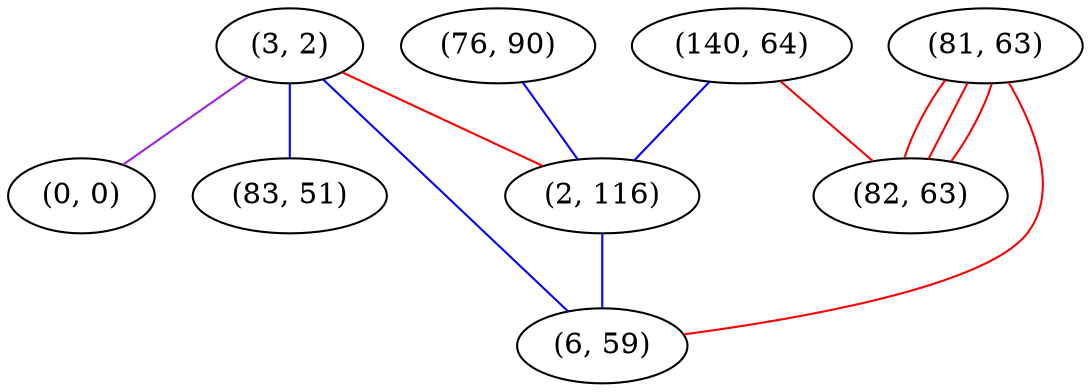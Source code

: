 graph "" {
"(3, 2)";
"(0, 0)";
"(83, 51)";
"(140, 64)";
"(76, 90)";
"(2, 116)";
"(81, 63)";
"(82, 63)";
"(6, 59)";
"(3, 2)" -- "(6, 59)"  [color=blue, key=0, weight=3];
"(3, 2)" -- "(0, 0)"  [color=purple, key=0, weight=4];
"(3, 2)" -- "(2, 116)"  [color=red, key=0, weight=1];
"(3, 2)" -- "(83, 51)"  [color=blue, key=0, weight=3];
"(140, 64)" -- "(82, 63)"  [color=red, key=0, weight=1];
"(140, 64)" -- "(2, 116)"  [color=blue, key=0, weight=3];
"(76, 90)" -- "(2, 116)"  [color=blue, key=0, weight=3];
"(2, 116)" -- "(6, 59)"  [color=blue, key=0, weight=3];
"(81, 63)" -- "(6, 59)"  [color=red, key=0, weight=1];
"(81, 63)" -- "(82, 63)"  [color=red, key=0, weight=1];
"(81, 63)" -- "(82, 63)"  [color=red, key=1, weight=1];
"(81, 63)" -- "(82, 63)"  [color=red, key=2, weight=1];
}
